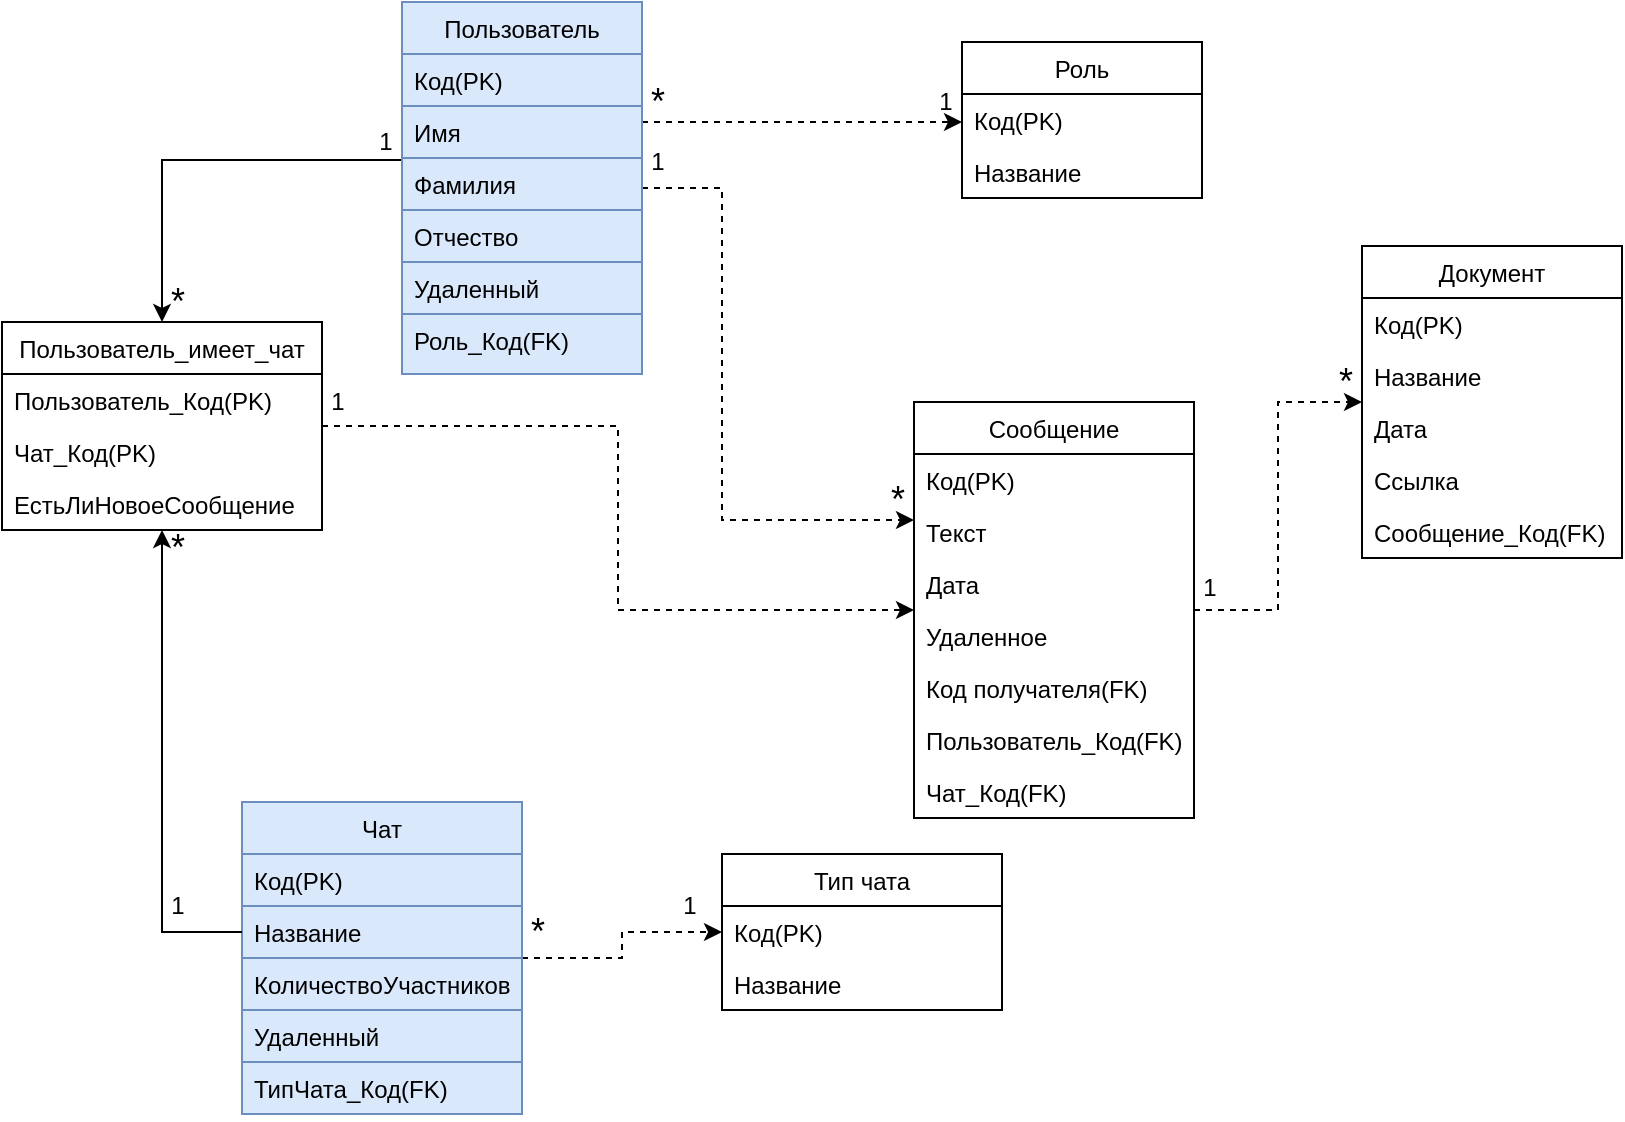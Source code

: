 <mxfile version="14.7.6" type="device"><diagram id="eFwKaAWRD6GyCzD5-97Y" name="Page-1"><mxGraphModel dx="1038" dy="551" grid="1" gridSize="10" guides="1" tooltips="1" connect="1" arrows="1" fold="1" page="1" pageScale="1" pageWidth="827" pageHeight="1169" math="0" shadow="0"><root><mxCell id="0"/><mxCell id="1" parent="0"/><mxCell id="ggG29xeRueAr46TLxNG1-16" value="" style="edgeStyle=orthogonalEdgeStyle;rounded=0;orthogonalLoop=1;jettySize=auto;html=1;dashed=1;" parent="1" source="ggG29xeRueAr46TLxNG1-1" target="ggG29xeRueAr46TLxNG1-10" edge="1"><mxGeometry relative="1" as="geometry"><Array as="points"><mxPoint x="470" y="141"/><mxPoint x="470" y="141"/></Array></mxGeometry></mxCell><mxCell id="ggG29xeRueAr46TLxNG1-25" value="" style="edgeStyle=orthogonalEdgeStyle;rounded=0;orthogonalLoop=1;jettySize=auto;html=1;entryX=0.5;entryY=0;entryDx=0;entryDy=0;" parent="1" source="ggG29xeRueAr46TLxNG1-1" target="ggG29xeRueAr46TLxNG1-19" edge="1"><mxGeometry relative="1" as="geometry"><Array as="points"><mxPoint x="120" y="160"/></Array></mxGeometry></mxCell><mxCell id="C9aPQ2vrXdYg29EejwVq-1" style="edgeStyle=orthogonalEdgeStyle;rounded=0;orthogonalLoop=1;jettySize=auto;html=1;dashed=1;" parent="1" source="ggG29xeRueAr46TLxNG1-1" target="ggG29xeRueAr46TLxNG1-38" edge="1"><mxGeometry relative="1" as="geometry"><Array as="points"><mxPoint x="400" y="174"/><mxPoint x="400" y="340"/></Array></mxGeometry></mxCell><mxCell id="ggG29xeRueAr46TLxNG1-1" value="Пользователь" style="swimlane;fontStyle=0;childLayout=stackLayout;horizontal=1;startSize=26;fillColor=#dae8fc;horizontalStack=0;resizeParent=1;resizeParentMax=0;resizeLast=0;collapsible=1;marginBottom=0;strokeColor=#6c8ebf;" parent="1" vertex="1"><mxGeometry x="240" y="81" width="120" height="186" as="geometry"/></mxCell><mxCell id="ggG29xeRueAr46TLxNG1-2" value="Код(PK)" style="text;strokeColor=#6c8ebf;fillColor=#dae8fc;align=left;verticalAlign=top;spacingLeft=4;spacingRight=4;overflow=hidden;rotatable=0;points=[[0,0.5],[1,0.5]];portConstraint=eastwest;" parent="ggG29xeRueAr46TLxNG1-1" vertex="1"><mxGeometry y="26" width="120" height="26" as="geometry"/></mxCell><mxCell id="ggG29xeRueAr46TLxNG1-3" value="Имя" style="text;strokeColor=#6c8ebf;fillColor=#dae8fc;align=left;verticalAlign=top;spacingLeft=4;spacingRight=4;overflow=hidden;rotatable=0;points=[[0,0.5],[1,0.5]];portConstraint=eastwest;" parent="ggG29xeRueAr46TLxNG1-1" vertex="1"><mxGeometry y="52" width="120" height="26" as="geometry"/></mxCell><mxCell id="ggG29xeRueAr46TLxNG1-4" value="Фамилия" style="text;strokeColor=#6c8ebf;fillColor=#dae8fc;align=left;verticalAlign=top;spacingLeft=4;spacingRight=4;overflow=hidden;rotatable=0;points=[[0,0.5],[1,0.5]];portConstraint=eastwest;" parent="ggG29xeRueAr46TLxNG1-1" vertex="1"><mxGeometry y="78" width="120" height="26" as="geometry"/></mxCell><mxCell id="ggG29xeRueAr46TLxNG1-6" value="Отчество" style="text;strokeColor=#6c8ebf;fillColor=#dae8fc;align=left;verticalAlign=top;spacingLeft=4;spacingRight=4;overflow=hidden;rotatable=0;points=[[0,0.5],[1,0.5]];portConstraint=eastwest;" parent="ggG29xeRueAr46TLxNG1-1" vertex="1"><mxGeometry y="104" width="120" height="26" as="geometry"/></mxCell><mxCell id="mr4i8n4Y6EE6HX1-u52J-4" value="Удаленный" style="text;strokeColor=#6c8ebf;fillColor=#dae8fc;align=left;verticalAlign=top;spacingLeft=4;spacingRight=4;overflow=hidden;rotatable=0;points=[[0,0.5],[1,0.5]];portConstraint=eastwest;" parent="ggG29xeRueAr46TLxNG1-1" vertex="1"><mxGeometry y="130" width="120" height="26" as="geometry"/></mxCell><mxCell id="ggG29xeRueAr46TLxNG1-9" value="Роль_Код(FK)" style="text;strokeColor=#6c8ebf;fillColor=#dae8fc;align=left;verticalAlign=top;spacingLeft=4;spacingRight=4;overflow=hidden;rotatable=0;points=[[0,0.5],[1,0.5]];portConstraint=eastwest;" parent="ggG29xeRueAr46TLxNG1-1" vertex="1"><mxGeometry y="156" width="120" height="30" as="geometry"/></mxCell><mxCell id="ggG29xeRueAr46TLxNG1-10" value="Роль" style="swimlane;fontStyle=0;childLayout=stackLayout;horizontal=1;startSize=26;fillColor=none;horizontalStack=0;resizeParent=1;resizeParentMax=0;resizeLast=0;collapsible=1;marginBottom=0;" parent="1" vertex="1"><mxGeometry x="520" y="101" width="120" height="78" as="geometry"/></mxCell><mxCell id="ggG29xeRueAr46TLxNG1-11" value="Код(PK)" style="text;strokeColor=none;fillColor=none;align=left;verticalAlign=top;spacingLeft=4;spacingRight=4;overflow=hidden;rotatable=0;points=[[0,0.5],[1,0.5]];portConstraint=eastwest;" parent="ggG29xeRueAr46TLxNG1-10" vertex="1"><mxGeometry y="26" width="120" height="26" as="geometry"/></mxCell><mxCell id="ggG29xeRueAr46TLxNG1-12" value="Название" style="text;strokeColor=none;fillColor=none;align=left;verticalAlign=top;spacingLeft=4;spacingRight=4;overflow=hidden;rotatable=0;points=[[0,0.5],[1,0.5]];portConstraint=eastwest;" parent="ggG29xeRueAr46TLxNG1-10" vertex="1"><mxGeometry y="52" width="120" height="26" as="geometry"/></mxCell><mxCell id="ggG29xeRueAr46TLxNG1-17" value="&lt;font style=&quot;font-size: 18px&quot;&gt;*&lt;/font&gt;" style="text;html=1;align=center;verticalAlign=middle;whiteSpace=wrap;rounded=0;" parent="1" vertex="1"><mxGeometry x="360" y="121" width="16" height="20" as="geometry"/></mxCell><mxCell id="ggG29xeRueAr46TLxNG1-18" value="1" style="text;html=1;strokeColor=none;fillColor=none;align=center;verticalAlign=middle;whiteSpace=wrap;rounded=0;" parent="1" vertex="1"><mxGeometry x="504" y="121" width="16" height="20" as="geometry"/></mxCell><mxCell id="2giCIwwUvnZQP9Y0nYPE-6" style="edgeStyle=orthogonalEdgeStyle;rounded=0;orthogonalLoop=1;jettySize=auto;html=1;dashed=1;" parent="1" source="ggG29xeRueAr46TLxNG1-19" target="ggG29xeRueAr46TLxNG1-38" edge="1"><mxGeometry relative="1" as="geometry"/></mxCell><mxCell id="ggG29xeRueAr46TLxNG1-19" value="Пользователь_имеет_чат" style="swimlane;fontStyle=0;childLayout=stackLayout;horizontal=1;startSize=26;fillColor=none;horizontalStack=0;resizeParent=1;resizeParentMax=0;resizeLast=0;collapsible=1;marginBottom=0;" parent="1" vertex="1"><mxGeometry x="40" y="241" width="160" height="104" as="geometry"/></mxCell><mxCell id="ggG29xeRueAr46TLxNG1-20" value="Пользователь_Код(PK)" style="text;strokeColor=none;fillColor=none;align=left;verticalAlign=top;spacingLeft=4;spacingRight=4;overflow=hidden;rotatable=0;points=[[0,0.5],[1,0.5]];portConstraint=eastwest;" parent="ggG29xeRueAr46TLxNG1-19" vertex="1"><mxGeometry y="26" width="160" height="26" as="geometry"/></mxCell><mxCell id="ggG29xeRueAr46TLxNG1-21" value="Чат_Код(PK)" style="text;strokeColor=none;fillColor=none;align=left;verticalAlign=top;spacingLeft=4;spacingRight=4;overflow=hidden;rotatable=0;points=[[0,0.5],[1,0.5]];portConstraint=eastwest;" parent="ggG29xeRueAr46TLxNG1-19" vertex="1"><mxGeometry y="52" width="160" height="26" as="geometry"/></mxCell><mxCell id="ggG29xeRueAr46TLxNG1-22" value="ЕстьЛиНовоеСообщение" style="text;strokeColor=none;fillColor=none;align=left;verticalAlign=top;spacingLeft=4;spacingRight=4;overflow=hidden;rotatable=0;points=[[0,0.5],[1,0.5]];portConstraint=eastwest;" parent="ggG29xeRueAr46TLxNG1-19" vertex="1"><mxGeometry y="78" width="160" height="26" as="geometry"/></mxCell><mxCell id="ggG29xeRueAr46TLxNG1-26" value="1" style="text;html=1;strokeColor=none;fillColor=none;align=center;verticalAlign=middle;whiteSpace=wrap;rounded=0;" parent="1" vertex="1"><mxGeometry x="224" y="141" width="16" height="20" as="geometry"/></mxCell><mxCell id="ggG29xeRueAr46TLxNG1-27" value="&lt;font style=&quot;font-size: 18px&quot;&gt;*&lt;/font&gt;" style="text;html=1;strokeColor=none;fillColor=none;align=center;verticalAlign=middle;whiteSpace=wrap;rounded=0;" parent="1" vertex="1"><mxGeometry x="120" y="344" width="16" height="20" as="geometry"/></mxCell><mxCell id="cw56o-VyBWhsz3NQCYIG-5" value="" style="edgeStyle=orthogonalEdgeStyle;rounded=0;orthogonalLoop=1;jettySize=auto;html=1;dashed=1;" parent="1" source="ggG29xeRueAr46TLxNG1-28" target="cw56o-VyBWhsz3NQCYIG-1" edge="1"><mxGeometry relative="1" as="geometry"/></mxCell><mxCell id="ggG29xeRueAr46TLxNG1-28" value="Чат" style="swimlane;fontStyle=0;childLayout=stackLayout;horizontal=1;startSize=26;fillColor=#dae8fc;horizontalStack=0;resizeParent=1;resizeParentMax=0;resizeLast=0;collapsible=1;marginBottom=0;strokeColor=#6c8ebf;" parent="1" vertex="1"><mxGeometry x="160" y="481" width="140" height="156" as="geometry"/></mxCell><mxCell id="ggG29xeRueAr46TLxNG1-29" value="Код(PK)" style="text;strokeColor=#6c8ebf;fillColor=#dae8fc;align=left;verticalAlign=top;spacingLeft=4;spacingRight=4;overflow=hidden;rotatable=0;points=[[0,0.5],[1,0.5]];portConstraint=eastwest;" parent="ggG29xeRueAr46TLxNG1-28" vertex="1"><mxGeometry y="26" width="140" height="26" as="geometry"/></mxCell><mxCell id="ggG29xeRueAr46TLxNG1-30" value="Название" style="text;strokeColor=#6c8ebf;fillColor=#dae8fc;align=left;verticalAlign=top;spacingLeft=4;spacingRight=4;overflow=hidden;rotatable=0;points=[[0,0.5],[1,0.5]];portConstraint=eastwest;" parent="ggG29xeRueAr46TLxNG1-28" vertex="1"><mxGeometry y="52" width="140" height="26" as="geometry"/></mxCell><mxCell id="ggG29xeRueAr46TLxNG1-31" value="КоличествоУчастников" style="text;strokeColor=#6c8ebf;fillColor=#dae8fc;align=left;verticalAlign=top;spacingLeft=4;spacingRight=4;overflow=hidden;rotatable=0;points=[[0,0.5],[1,0.5]];portConstraint=eastwest;" parent="ggG29xeRueAr46TLxNG1-28" vertex="1"><mxGeometry y="78" width="140" height="26" as="geometry"/></mxCell><mxCell id="mr4i8n4Y6EE6HX1-u52J-5" value="Удаленный" style="text;strokeColor=#6c8ebf;fillColor=#dae8fc;align=left;verticalAlign=top;spacingLeft=4;spacingRight=4;overflow=hidden;rotatable=0;points=[[0,0.5],[1,0.5]];portConstraint=eastwest;" parent="ggG29xeRueAr46TLxNG1-28" vertex="1"><mxGeometry y="104" width="140" height="26" as="geometry"/></mxCell><mxCell id="A-JljYa1h86stzeCRPYn-2" value="ТипЧата_Код(FK)" style="text;strokeColor=#6c8ebf;fillColor=#dae8fc;align=left;verticalAlign=top;spacingLeft=4;spacingRight=4;overflow=hidden;rotatable=0;points=[[0,0.5],[1,0.5]];portConstraint=eastwest;" parent="ggG29xeRueAr46TLxNG1-28" vertex="1"><mxGeometry y="130" width="140" height="26" as="geometry"/></mxCell><mxCell id="ggG29xeRueAr46TLxNG1-34" style="edgeStyle=orthogonalEdgeStyle;rounded=0;orthogonalLoop=1;jettySize=auto;html=1;exitX=0;exitY=0.5;exitDx=0;exitDy=0;" parent="1" source="ggG29xeRueAr46TLxNG1-30" target="ggG29xeRueAr46TLxNG1-19" edge="1"><mxGeometry relative="1" as="geometry"/></mxCell><mxCell id="ggG29xeRueAr46TLxNG1-35" value="1" style="text;html=1;strokeColor=none;fillColor=none;align=center;verticalAlign=middle;whiteSpace=wrap;rounded=0;" parent="1" vertex="1"><mxGeometry x="120" y="523" width="16" height="20" as="geometry"/></mxCell><mxCell id="ggG29xeRueAr46TLxNG1-36" value="&lt;font style=&quot;font-size: 18px&quot;&gt;*&lt;/font&gt;" style="text;html=1;strokeColor=none;fillColor=none;align=center;verticalAlign=middle;whiteSpace=wrap;rounded=0;" parent="1" vertex="1"><mxGeometry x="120" y="221" width="16" height="20" as="geometry"/></mxCell><mxCell id="ggG29xeRueAr46TLxNG1-57" value="" style="edgeStyle=orthogonalEdgeStyle;rounded=0;orthogonalLoop=1;jettySize=auto;html=1;dashed=1;" parent="1" source="ggG29xeRueAr46TLxNG1-38" target="ggG29xeRueAr46TLxNG1-50" edge="1"><mxGeometry relative="1" as="geometry"/></mxCell><mxCell id="ggG29xeRueAr46TLxNG1-38" value="Сообщение" style="swimlane;fontStyle=0;childLayout=stackLayout;horizontal=1;startSize=26;fillColor=none;horizontalStack=0;resizeParent=1;resizeParentMax=0;resizeLast=0;collapsible=1;marginBottom=0;" parent="1" vertex="1"><mxGeometry x="496" y="281" width="140" height="208" as="geometry"/></mxCell><mxCell id="ggG29xeRueAr46TLxNG1-39" value="Код(PK)" style="text;strokeColor=none;fillColor=none;align=left;verticalAlign=top;spacingLeft=4;spacingRight=4;overflow=hidden;rotatable=0;points=[[0,0.5],[1,0.5]];portConstraint=eastwest;" parent="ggG29xeRueAr46TLxNG1-38" vertex="1"><mxGeometry y="26" width="140" height="26" as="geometry"/></mxCell><mxCell id="ggG29xeRueAr46TLxNG1-40" value="Текст" style="text;strokeColor=none;fillColor=none;align=left;verticalAlign=top;spacingLeft=4;spacingRight=4;overflow=hidden;rotatable=0;points=[[0,0.5],[1,0.5]];portConstraint=eastwest;" parent="ggG29xeRueAr46TLxNG1-38" vertex="1"><mxGeometry y="52" width="140" height="26" as="geometry"/></mxCell><mxCell id="ggG29xeRueAr46TLxNG1-43" value="Дата" style="text;strokeColor=none;fillColor=none;align=left;verticalAlign=top;spacingLeft=4;spacingRight=4;overflow=hidden;rotatable=0;points=[[0,0.5],[1,0.5]];portConstraint=eastwest;" parent="ggG29xeRueAr46TLxNG1-38" vertex="1"><mxGeometry y="78" width="140" height="26" as="geometry"/></mxCell><mxCell id="mr4i8n4Y6EE6HX1-u52J-1" value="Удаленное" style="text;strokeColor=none;fillColor=none;align=left;verticalAlign=top;spacingLeft=4;spacingRight=4;overflow=hidden;rotatable=0;points=[[0,0.5],[1,0.5]];portConstraint=eastwest;" parent="ggG29xeRueAr46TLxNG1-38" vertex="1"><mxGeometry y="104" width="140" height="26" as="geometry"/></mxCell><mxCell id="A-JljYa1h86stzeCRPYn-1" value="Код получателя(FK)" style="text;strokeColor=none;fillColor=none;align=left;verticalAlign=top;spacingLeft=4;spacingRight=4;overflow=hidden;rotatable=0;points=[[0,0.5],[1,0.5]];portConstraint=eastwest;" parent="ggG29xeRueAr46TLxNG1-38" vertex="1"><mxGeometry y="130" width="140" height="26" as="geometry"/></mxCell><mxCell id="2giCIwwUvnZQP9Y0nYPE-7" value="Пользователь_Код(FK)" style="text;strokeColor=none;fillColor=none;align=left;verticalAlign=top;spacingLeft=4;spacingRight=4;overflow=hidden;rotatable=0;points=[[0,0.5],[1,0.5]];portConstraint=eastwest;" parent="ggG29xeRueAr46TLxNG1-38" vertex="1"><mxGeometry y="156" width="140" height="26" as="geometry"/></mxCell><mxCell id="2giCIwwUvnZQP9Y0nYPE-8" value="Чат_Код(FK)" style="text;strokeColor=none;fillColor=none;align=left;verticalAlign=top;spacingLeft=4;spacingRight=4;overflow=hidden;rotatable=0;points=[[0,0.5],[1,0.5]];portConstraint=eastwest;" parent="ggG29xeRueAr46TLxNG1-38" vertex="1"><mxGeometry y="182" width="140" height="26" as="geometry"/></mxCell><mxCell id="ggG29xeRueAr46TLxNG1-50" value="Документ" style="swimlane;fontStyle=0;childLayout=stackLayout;horizontal=1;startSize=26;fillColor=none;horizontalStack=0;resizeParent=1;resizeParentMax=0;resizeLast=0;collapsible=1;marginBottom=0;" parent="1" vertex="1"><mxGeometry x="720" y="203" width="130" height="156" as="geometry"/></mxCell><mxCell id="ggG29xeRueAr46TLxNG1-51" value="Код(PK)" style="text;strokeColor=none;fillColor=none;align=left;verticalAlign=top;spacingLeft=4;spacingRight=4;overflow=hidden;rotatable=0;points=[[0,0.5],[1,0.5]];portConstraint=eastwest;" parent="ggG29xeRueAr46TLxNG1-50" vertex="1"><mxGeometry y="26" width="130" height="26" as="geometry"/></mxCell><mxCell id="ggG29xeRueAr46TLxNG1-52" value="Название" style="text;strokeColor=none;fillColor=none;align=left;verticalAlign=top;spacingLeft=4;spacingRight=4;overflow=hidden;rotatable=0;points=[[0,0.5],[1,0.5]];portConstraint=eastwest;" parent="ggG29xeRueAr46TLxNG1-50" vertex="1"><mxGeometry y="52" width="130" height="26" as="geometry"/></mxCell><mxCell id="ggG29xeRueAr46TLxNG1-53" value="Дата" style="text;strokeColor=none;fillColor=none;align=left;verticalAlign=top;spacingLeft=4;spacingRight=4;overflow=hidden;rotatable=0;points=[[0,0.5],[1,0.5]];portConstraint=eastwest;" parent="ggG29xeRueAr46TLxNG1-50" vertex="1"><mxGeometry y="78" width="130" height="26" as="geometry"/></mxCell><mxCell id="ggG29xeRueAr46TLxNG1-54" value="Ссылка" style="text;strokeColor=none;fillColor=none;align=left;verticalAlign=top;spacingLeft=4;spacingRight=4;overflow=hidden;rotatable=0;points=[[0,0.5],[1,0.5]];portConstraint=eastwest;" parent="ggG29xeRueAr46TLxNG1-50" vertex="1"><mxGeometry y="104" width="130" height="26" as="geometry"/></mxCell><mxCell id="ggG29xeRueAr46TLxNG1-55" value="Сообщение_Код(FK)" style="text;strokeColor=none;fillColor=none;align=left;verticalAlign=top;spacingLeft=4;spacingRight=4;overflow=hidden;rotatable=0;points=[[0,0.5],[1,0.5]];portConstraint=eastwest;" parent="ggG29xeRueAr46TLxNG1-50" vertex="1"><mxGeometry y="130" width="130" height="26" as="geometry"/></mxCell><mxCell id="ggG29xeRueAr46TLxNG1-59" value="&lt;font style=&quot;font-size: 18px&quot;&gt;*&lt;/font&gt;" style="text;html=1;strokeColor=none;fillColor=none;align=center;verticalAlign=middle;whiteSpace=wrap;rounded=0;" parent="1" vertex="1"><mxGeometry x="704" y="261" width="16" height="20" as="geometry"/></mxCell><mxCell id="ggG29xeRueAr46TLxNG1-60" value="1" style="text;html=1;strokeColor=none;fillColor=none;align=center;verticalAlign=middle;whiteSpace=wrap;rounded=0;" parent="1" vertex="1"><mxGeometry x="636" y="364" width="16" height="20" as="geometry"/></mxCell><mxCell id="2giCIwwUvnZQP9Y0nYPE-9" value="1" style="text;html=1;strokeColor=none;fillColor=none;align=center;verticalAlign=middle;whiteSpace=wrap;rounded=0;" parent="1" vertex="1"><mxGeometry x="200" y="271" width="16" height="20" as="geometry"/></mxCell><mxCell id="cw56o-VyBWhsz3NQCYIG-1" value="Тип чата" style="swimlane;fontStyle=0;childLayout=stackLayout;horizontal=1;startSize=26;fillColor=none;horizontalStack=0;resizeParent=1;resizeParentMax=0;resizeLast=0;collapsible=1;marginBottom=0;" parent="1" vertex="1"><mxGeometry x="400" y="507" width="140" height="78" as="geometry"/></mxCell><mxCell id="cw56o-VyBWhsz3NQCYIG-2" value="Код(PK)" style="text;strokeColor=none;fillColor=none;align=left;verticalAlign=top;spacingLeft=4;spacingRight=4;overflow=hidden;rotatable=0;points=[[0,0.5],[1,0.5]];portConstraint=eastwest;" parent="cw56o-VyBWhsz3NQCYIG-1" vertex="1"><mxGeometry y="26" width="140" height="26" as="geometry"/></mxCell><mxCell id="cw56o-VyBWhsz3NQCYIG-3" value="Название" style="text;strokeColor=none;fillColor=none;align=left;verticalAlign=top;spacingLeft=4;spacingRight=4;overflow=hidden;rotatable=0;points=[[0,0.5],[1,0.5]];portConstraint=eastwest;" parent="cw56o-VyBWhsz3NQCYIG-1" vertex="1"><mxGeometry y="52" width="140" height="26" as="geometry"/></mxCell><mxCell id="cw56o-VyBWhsz3NQCYIG-6" value="&lt;font style=&quot;font-size: 18px&quot;&gt;*&lt;/font&gt;" style="text;html=1;align=center;verticalAlign=middle;whiteSpace=wrap;rounded=0;" parent="1" vertex="1"><mxGeometry x="300" y="536" width="16" height="20" as="geometry"/></mxCell><mxCell id="cw56o-VyBWhsz3NQCYIG-7" value="1" style="text;html=1;strokeColor=none;fillColor=none;align=center;verticalAlign=middle;whiteSpace=wrap;rounded=0;" parent="1" vertex="1"><mxGeometry x="376" y="523" width="16" height="20" as="geometry"/></mxCell><mxCell id="C9aPQ2vrXdYg29EejwVq-2" value="1" style="text;html=1;strokeColor=none;fillColor=none;align=center;verticalAlign=middle;whiteSpace=wrap;rounded=0;" parent="1" vertex="1"><mxGeometry x="360" y="151" width="16" height="20" as="geometry"/></mxCell><mxCell id="C9aPQ2vrXdYg29EejwVq-3" value="&lt;font style=&quot;font-size: 18px&quot;&gt;*&lt;/font&gt;" style="text;html=1;align=center;verticalAlign=middle;whiteSpace=wrap;rounded=0;" parent="1" vertex="1"><mxGeometry x="480" y="320" width="16" height="20" as="geometry"/></mxCell></root></mxGraphModel></diagram></mxfile>